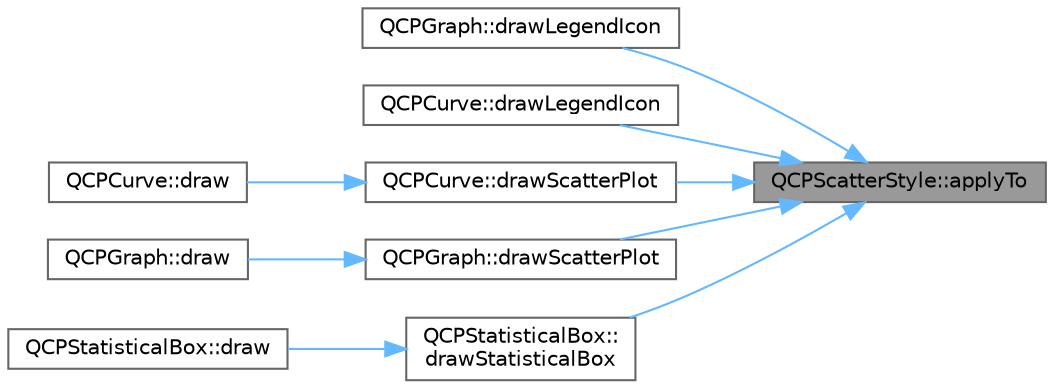 digraph "QCPScatterStyle::applyTo"
{
 // LATEX_PDF_SIZE
  bgcolor="transparent";
  edge [fontname=Helvetica,fontsize=10,labelfontname=Helvetica,labelfontsize=10];
  node [fontname=Helvetica,fontsize=10,shape=box,height=0.2,width=0.4];
  rankdir="RL";
  Node1 [label="QCPScatterStyle::applyTo",height=0.2,width=0.4,color="gray40", fillcolor="grey60", style="filled", fontcolor="black",tooltip=" "];
  Node1 -> Node2 [dir="back",color="steelblue1",style="solid"];
  Node2 [label="QCPGraph::drawLegendIcon",height=0.2,width=0.4,color="grey40", fillcolor="white", style="filled",URL="$class_q_c_p_graph.html#a6efbab06c400bdb15e28b2d0a4ecc18a",tooltip=" "];
  Node1 -> Node3 [dir="back",color="steelblue1",style="solid"];
  Node3 [label="QCPCurve::drawLegendIcon",height=0.2,width=0.4,color="grey40", fillcolor="white", style="filled",URL="$class_q_c_p_curve.html#aac6e94afbce4002d2cd7793250154e84",tooltip=" "];
  Node1 -> Node4 [dir="back",color="steelblue1",style="solid"];
  Node4 [label="QCPCurve::drawScatterPlot",height=0.2,width=0.4,color="grey40", fillcolor="white", style="filled",URL="$class_q_c_p_curve.html#a0bea811373c5ee8c67c9c2b4d74ad866",tooltip=" "];
  Node4 -> Node5 [dir="back",color="steelblue1",style="solid"];
  Node5 [label="QCPCurve::draw",height=0.2,width=0.4,color="grey40", fillcolor="white", style="filled",URL="$class_q_c_p_curve.html#ac199d41d23865cd68bd7b598308a4433",tooltip=" "];
  Node1 -> Node6 [dir="back",color="steelblue1",style="solid"];
  Node6 [label="QCPGraph::drawScatterPlot",height=0.2,width=0.4,color="grey40", fillcolor="white", style="filled",URL="$class_q_c_p_graph.html#abeb0bbe81026c024bf3d508d13cf5e0e",tooltip=" "];
  Node6 -> Node7 [dir="back",color="steelblue1",style="solid"];
  Node7 [label="QCPGraph::draw",height=0.2,width=0.4,color="grey40", fillcolor="white", style="filled",URL="$class_q_c_p_graph.html#a2b0849598f06e834b43ce18cd13bcdc3",tooltip=" "];
  Node1 -> Node8 [dir="back",color="steelblue1",style="solid"];
  Node8 [label="QCPStatisticalBox::\ldrawStatisticalBox",height=0.2,width=0.4,color="grey40", fillcolor="white", style="filled",URL="$class_q_c_p_statistical_box.html#a02dc6b561be8203d460d7263da74b8a9",tooltip=" "];
  Node8 -> Node9 [dir="back",color="steelblue1",style="solid"];
  Node9 [label="QCPStatisticalBox::draw",height=0.2,width=0.4,color="grey40", fillcolor="white", style="filled",URL="$class_q_c_p_statistical_box.html#afcff35fa79728cfe10e80e0702014fea",tooltip=" "];
}
